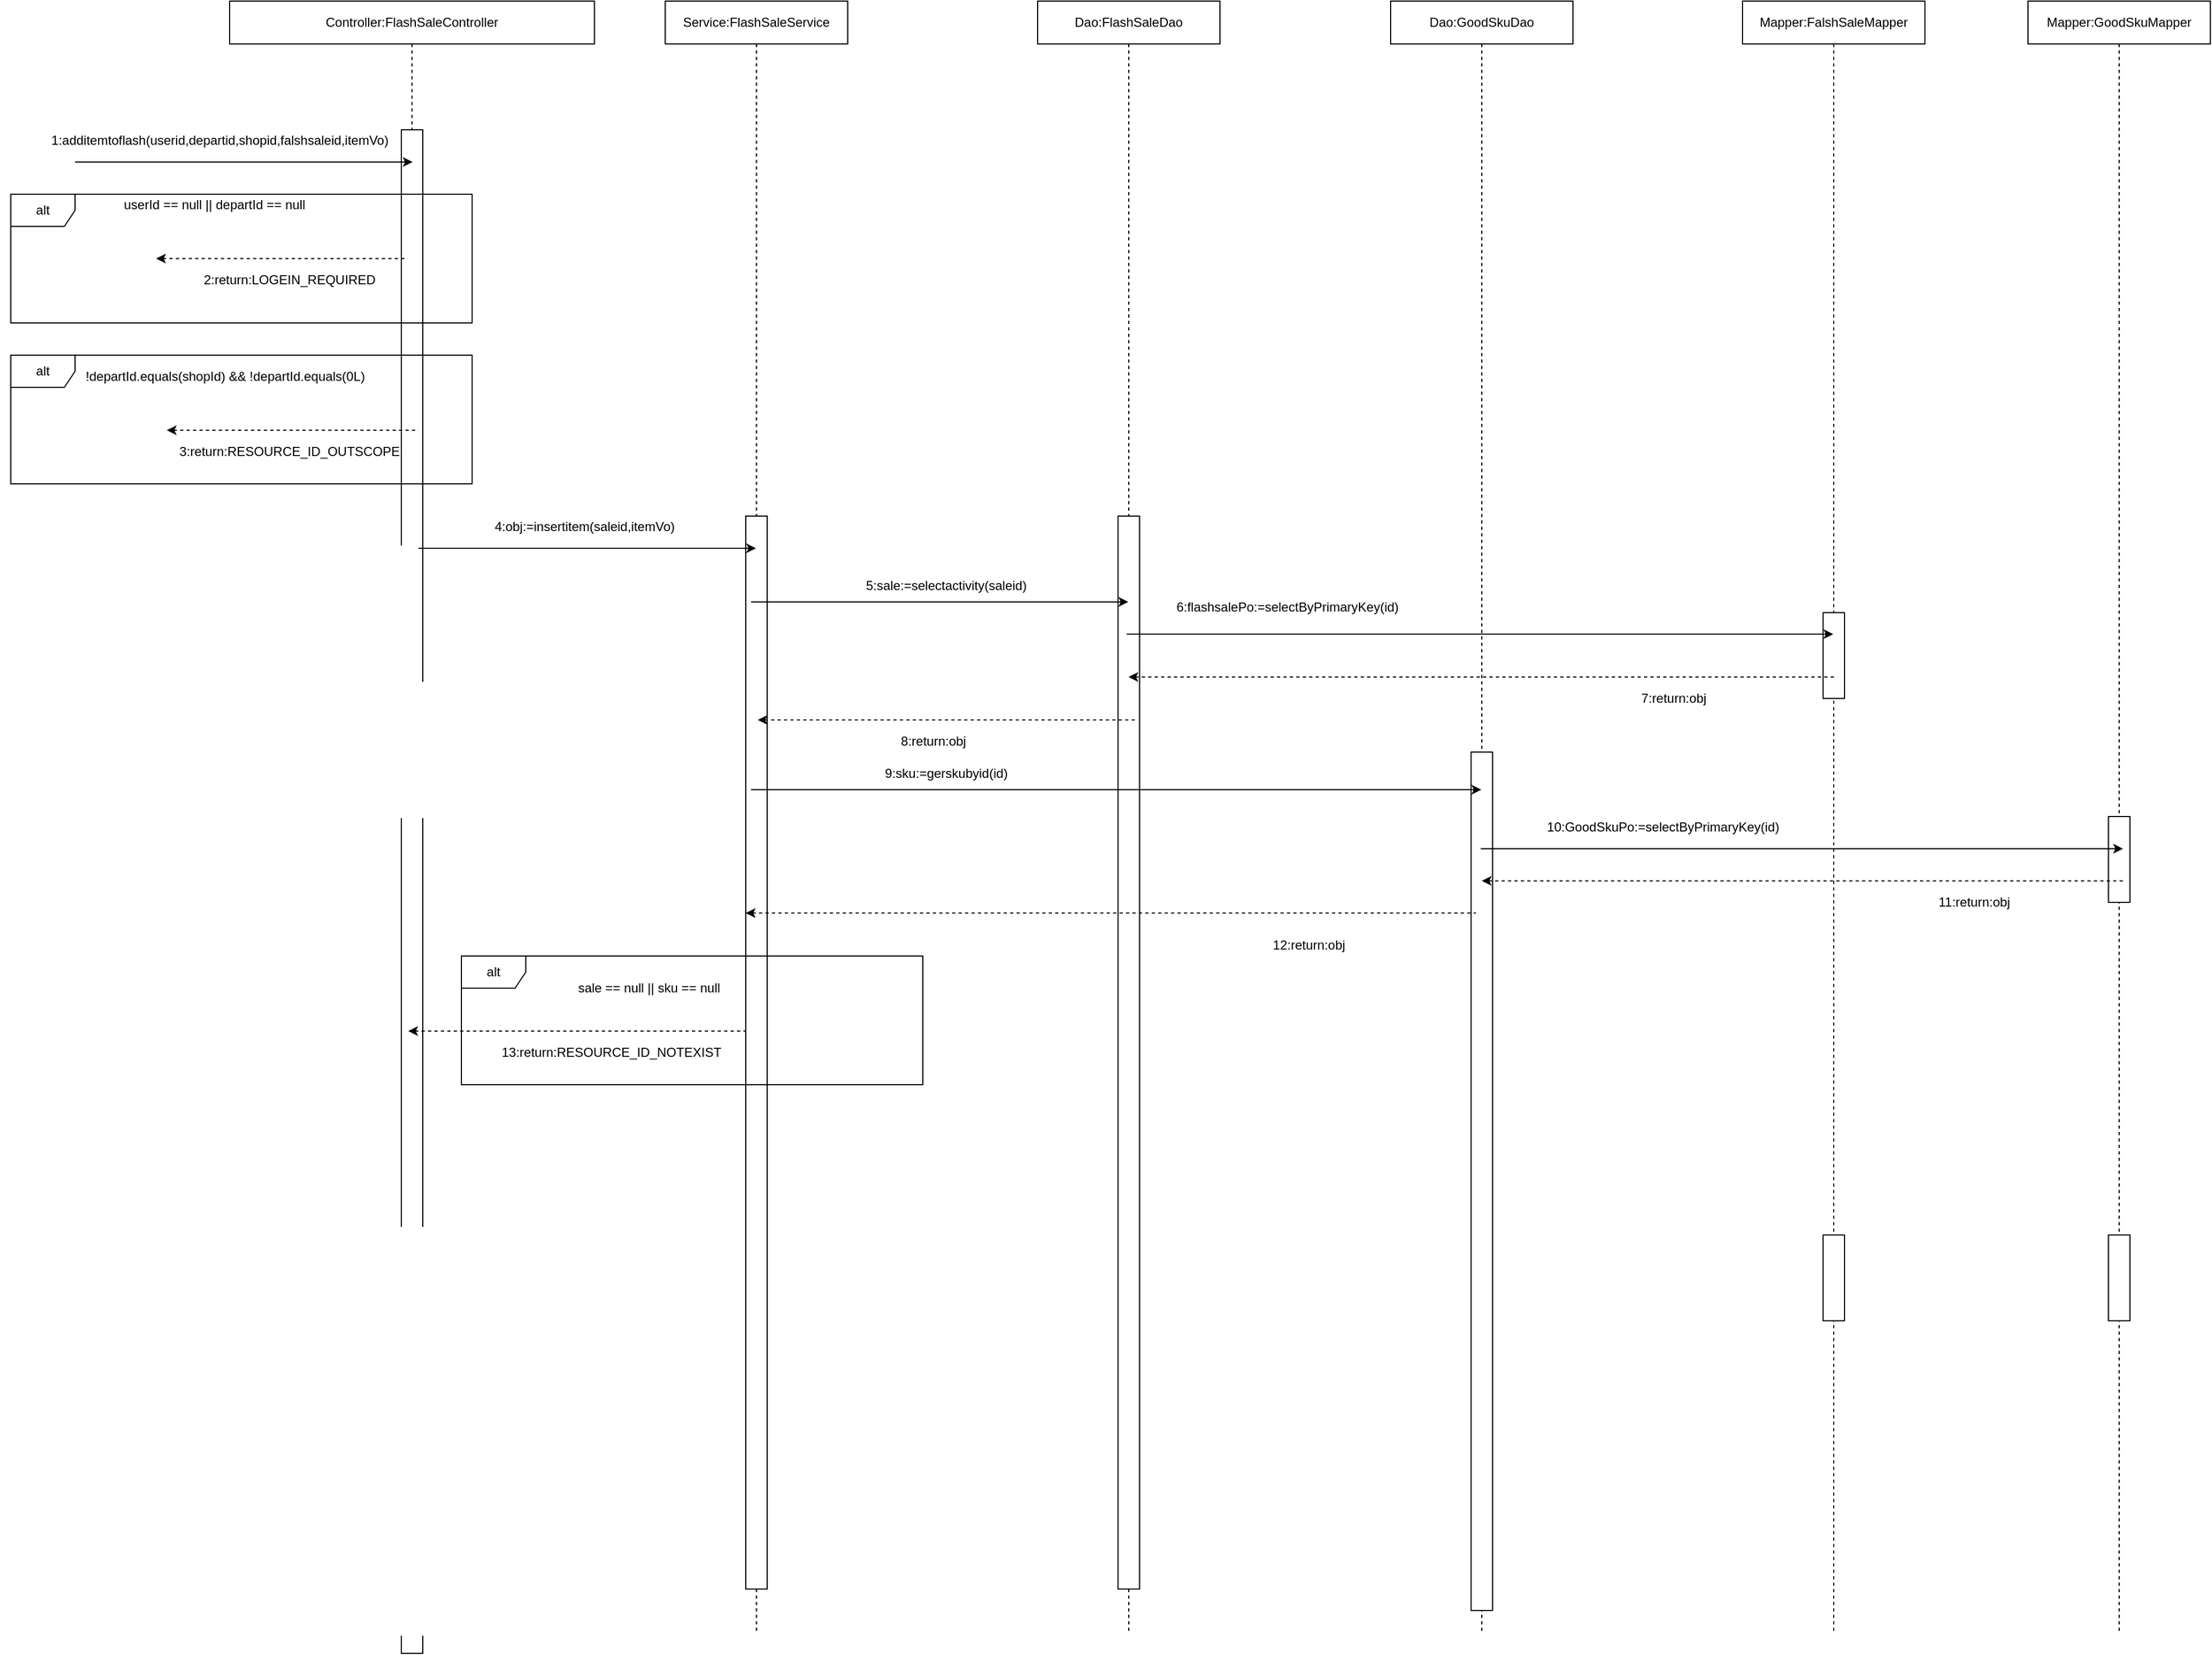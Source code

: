 <mxfile version="14.1.1" type="github">
  <diagram id="6f5KVJECECar6YocEBXC" name="Page-1">
    <mxGraphModel dx="3422" dy="1468" grid="1" gridSize="10" guides="1" tooltips="1" connect="1" arrows="1" fold="1" page="1" pageScale="1" pageWidth="827" pageHeight="1169" math="0" shadow="0">
      <root>
        <mxCell id="0" />
        <mxCell id="1" parent="0" />
        <mxCell id="zYojqFAb5I6xokVoxq5k-1" value="Controller:FlashSaleController" style="shape=umlLifeline;perimeter=lifelinePerimeter;whiteSpace=wrap;html=1;container=1;collapsible=0;recursiveResize=0;outlineConnect=0;" vertex="1" parent="1">
          <mxGeometry x="74" y="40" width="340" height="1520" as="geometry" />
        </mxCell>
        <mxCell id="zYojqFAb5I6xokVoxq5k-2" value="" style="rounded=0;whiteSpace=wrap;html=1;" vertex="1" parent="zYojqFAb5I6xokVoxq5k-1">
          <mxGeometry x="160" y="120" width="20" height="1420" as="geometry" />
        </mxCell>
        <mxCell id="zYojqFAb5I6xokVoxq5k-3" value="Service:FlashSaleService" style="shape=umlLifeline;perimeter=lifelinePerimeter;whiteSpace=wrap;html=1;container=1;collapsible=0;recursiveResize=0;outlineConnect=0;" vertex="1" parent="1">
          <mxGeometry x="480" y="40" width="170" height="1520" as="geometry" />
        </mxCell>
        <mxCell id="zYojqFAb5I6xokVoxq5k-4" value="Dao:FlashSaleDao" style="shape=umlLifeline;perimeter=lifelinePerimeter;whiteSpace=wrap;html=1;container=1;collapsible=0;recursiveResize=0;outlineConnect=0;" vertex="1" parent="1">
          <mxGeometry x="827" y="40" width="170" height="1520" as="geometry" />
        </mxCell>
        <mxCell id="zYojqFAb5I6xokVoxq5k-84" value="" style="rounded=0;whiteSpace=wrap;html=1;" vertex="1" parent="zYojqFAb5I6xokVoxq5k-4">
          <mxGeometry x="75" y="480" width="20" height="1000" as="geometry" />
        </mxCell>
        <mxCell id="zYojqFAb5I6xokVoxq5k-5" value="Mapper:FalshSaleMapper" style="shape=umlLifeline;perimeter=lifelinePerimeter;whiteSpace=wrap;html=1;container=1;collapsible=0;recursiveResize=0;outlineConnect=0;" vertex="1" parent="1">
          <mxGeometry x="1484" y="40" width="170" height="1520" as="geometry" />
        </mxCell>
        <mxCell id="zYojqFAb5I6xokVoxq5k-6" value="" style="rounded=0;whiteSpace=wrap;html=1;" vertex="1" parent="zYojqFAb5I6xokVoxq5k-5">
          <mxGeometry x="75" y="570" width="20" height="80" as="geometry" />
        </mxCell>
        <mxCell id="zYojqFAb5I6xokVoxq5k-7" value="" style="rounded=0;whiteSpace=wrap;html=1;" vertex="1" parent="zYojqFAb5I6xokVoxq5k-5">
          <mxGeometry x="75" y="1150" width="20" height="80" as="geometry" />
        </mxCell>
        <mxCell id="zYojqFAb5I6xokVoxq5k-8" value="" style="rounded=0;whiteSpace=wrap;html=1;" vertex="1" parent="1">
          <mxGeometry x="555" y="520" width="20" height="1000" as="geometry" />
        </mxCell>
        <mxCell id="zYojqFAb5I6xokVoxq5k-55" value="Dao:GoodSkuDao" style="shape=umlLifeline;perimeter=lifelinePerimeter;whiteSpace=wrap;html=1;container=1;collapsible=0;recursiveResize=0;outlineConnect=0;" vertex="1" parent="1">
          <mxGeometry x="1156" y="40" width="170" height="1520" as="geometry" />
        </mxCell>
        <mxCell id="zYojqFAb5I6xokVoxq5k-85" value="" style="rounded=0;whiteSpace=wrap;html=1;" vertex="1" parent="zYojqFAb5I6xokVoxq5k-55">
          <mxGeometry x="75" y="700" width="20" height="800" as="geometry" />
        </mxCell>
        <mxCell id="zYojqFAb5I6xokVoxq5k-56" value="Mapper:GoodSkuMapper" style="shape=umlLifeline;perimeter=lifelinePerimeter;whiteSpace=wrap;html=1;container=1;collapsible=0;recursiveResize=0;outlineConnect=0;" vertex="1" parent="1">
          <mxGeometry x="1750" y="40" width="170" height="1520" as="geometry" />
        </mxCell>
        <mxCell id="zYojqFAb5I6xokVoxq5k-57" value="" style="rounded=0;whiteSpace=wrap;html=1;" vertex="1" parent="zYojqFAb5I6xokVoxq5k-56">
          <mxGeometry x="75" y="760" width="20" height="80" as="geometry" />
        </mxCell>
        <mxCell id="zYojqFAb5I6xokVoxq5k-58" value="" style="rounded=0;whiteSpace=wrap;html=1;" vertex="1" parent="zYojqFAb5I6xokVoxq5k-56">
          <mxGeometry x="75" y="1150" width="20" height="80" as="geometry" />
        </mxCell>
        <mxCell id="zYojqFAb5I6xokVoxq5k-59" value="1:additemtoflash(userid,departid,shopid,falshsaleid,itemVo)" style="text;html=1;strokeColor=none;fillColor=none;align=center;verticalAlign=middle;whiteSpace=wrap;rounded=0;" vertex="1" parent="1">
          <mxGeometry x="-140" y="160" width="410" height="20" as="geometry" />
        </mxCell>
        <mxCell id="zYojqFAb5I6xokVoxq5k-60" value="" style="endArrow=classic;html=1;" edge="1" parent="1">
          <mxGeometry width="50" height="50" relative="1" as="geometry">
            <mxPoint x="-70" y="190" as="sourcePoint" />
            <mxPoint x="244.5" y="190" as="targetPoint" />
            <Array as="points">
              <mxPoint x="110" y="190" />
            </Array>
          </mxGeometry>
        </mxCell>
        <mxCell id="zYojqFAb5I6xokVoxq5k-61" value="" style="endArrow=none;html=1;dashed=1;startArrow=classic;startFill=1;endFill=0;" edge="1" parent="1">
          <mxGeometry width="50" height="50" relative="1" as="geometry">
            <mxPoint x="5.5" y="280" as="sourcePoint" />
            <mxPoint x="240" y="280" as="targetPoint" />
            <Array as="points">
              <mxPoint x="105.5" y="280" />
            </Array>
          </mxGeometry>
        </mxCell>
        <mxCell id="zYojqFAb5I6xokVoxq5k-62" value="2:return:LOGEIN_REQUIRED" style="text;html=1;strokeColor=none;fillColor=none;align=center;verticalAlign=middle;whiteSpace=wrap;rounded=0;" vertex="1" parent="1">
          <mxGeometry x="20" y="290" width="220" height="20" as="geometry" />
        </mxCell>
        <mxCell id="zYojqFAb5I6xokVoxq5k-63" value="alt" style="shape=umlFrame;whiteSpace=wrap;html=1;" vertex="1" parent="1">
          <mxGeometry x="-130" y="220" width="430" height="120" as="geometry" />
        </mxCell>
        <mxCell id="zYojqFAb5I6xokVoxq5k-64" value="userId == null || departId == null" style="text;html=1;strokeColor=none;fillColor=none;align=center;verticalAlign=middle;whiteSpace=wrap;rounded=0;" vertex="1" parent="1">
          <mxGeometry x="-95" y="220" width="310" height="20" as="geometry" />
        </mxCell>
        <mxCell id="zYojqFAb5I6xokVoxq5k-77" value="" style="endArrow=none;html=1;dashed=1;startArrow=classic;startFill=1;endFill=0;" edge="1" parent="1">
          <mxGeometry width="50" height="50" relative="1" as="geometry">
            <mxPoint x="15.5" y="440" as="sourcePoint" />
            <mxPoint x="250.0" y="440" as="targetPoint" />
            <Array as="points">
              <mxPoint x="115.5" y="440" />
            </Array>
          </mxGeometry>
        </mxCell>
        <mxCell id="zYojqFAb5I6xokVoxq5k-78" value="3:return:RESOURCE_ID_OUTSCOPE" style="text;html=1;strokeColor=none;fillColor=none;align=center;verticalAlign=middle;whiteSpace=wrap;rounded=0;" vertex="1" parent="1">
          <mxGeometry x="20" y="450" width="220" height="20" as="geometry" />
        </mxCell>
        <mxCell id="zYojqFAb5I6xokVoxq5k-79" value="alt" style="shape=umlFrame;whiteSpace=wrap;html=1;" vertex="1" parent="1">
          <mxGeometry x="-130" y="370" width="430" height="120" as="geometry" />
        </mxCell>
        <mxCell id="zYojqFAb5I6xokVoxq5k-80" value="!departId.equals(shopId) &amp;amp;&amp;amp; !departId.equals(0L)" style="text;html=1;strokeColor=none;fillColor=none;align=center;verticalAlign=middle;whiteSpace=wrap;rounded=0;" vertex="1" parent="1">
          <mxGeometry x="-85" y="380" width="310" height="20" as="geometry" />
        </mxCell>
        <mxCell id="zYojqFAb5I6xokVoxq5k-81" value="" style="endArrow=classic;html=1;" edge="1" parent="1">
          <mxGeometry width="50" height="50" relative="1" as="geometry">
            <mxPoint x="250" y="550" as="sourcePoint" />
            <mxPoint x="564.5" y="550" as="targetPoint" />
            <Array as="points">
              <mxPoint x="430" y="550" />
            </Array>
          </mxGeometry>
        </mxCell>
        <mxCell id="zYojqFAb5I6xokVoxq5k-82" value="4:obj:=insertitem(saleid,itemVo)" style="text;html=1;strokeColor=none;fillColor=none;align=center;verticalAlign=middle;whiteSpace=wrap;rounded=0;" vertex="1" parent="1">
          <mxGeometry x="320" y="520" width="170" height="20" as="geometry" />
        </mxCell>
        <mxCell id="zYojqFAb5I6xokVoxq5k-83" value="" style="endArrow=classic;html=1;" edge="1" parent="1" target="zYojqFAb5I6xokVoxq5k-4">
          <mxGeometry width="50" height="50" relative="1" as="geometry">
            <mxPoint x="560.0" y="600" as="sourcePoint" />
            <mxPoint x="874.5" y="600" as="targetPoint" />
            <Array as="points">
              <mxPoint x="740" y="600" />
            </Array>
          </mxGeometry>
        </mxCell>
        <mxCell id="zYojqFAb5I6xokVoxq5k-86" value="5:sale:=selectactivity(saleid)" style="text;html=1;strokeColor=none;fillColor=none;align=center;verticalAlign=middle;whiteSpace=wrap;rounded=0;" vertex="1" parent="1">
          <mxGeometry x="657" y="575" width="170" height="20" as="geometry" />
        </mxCell>
        <mxCell id="zYojqFAb5I6xokVoxq5k-87" value="" style="endArrow=classic;html=1;" edge="1" parent="1" target="zYojqFAb5I6xokVoxq5k-5">
          <mxGeometry width="50" height="50" relative="1" as="geometry">
            <mxPoint x="910" y="630" as="sourcePoint" />
            <mxPoint x="1261.5" y="630" as="targetPoint" />
            <Array as="points">
              <mxPoint x="1090" y="630" />
            </Array>
          </mxGeometry>
        </mxCell>
        <mxCell id="zYojqFAb5I6xokVoxq5k-88" value="6:flashsalePo:=selectByPrimaryKey(id)" style="text;html=1;strokeColor=none;fillColor=none;align=center;verticalAlign=middle;whiteSpace=wrap;rounded=0;" vertex="1" parent="1">
          <mxGeometry x="940" y="595" width="240" height="20" as="geometry" />
        </mxCell>
        <mxCell id="zYojqFAb5I6xokVoxq5k-89" value="" style="endArrow=none;html=1;dashed=1;startArrow=classic;startFill=1;endFill=0;" edge="1" parent="1">
          <mxGeometry width="50" height="50" relative="1" as="geometry">
            <mxPoint x="911.75" y="670" as="sourcePoint" />
            <mxPoint x="1570.25" y="670" as="targetPoint" />
            <Array as="points">
              <mxPoint x="1091.75" y="670" />
            </Array>
          </mxGeometry>
        </mxCell>
        <mxCell id="zYojqFAb5I6xokVoxq5k-90" value="7:return:obj" style="text;html=1;strokeColor=none;fillColor=none;align=center;verticalAlign=middle;whiteSpace=wrap;rounded=0;" vertex="1" parent="1">
          <mxGeometry x="1300" y="680" width="240" height="20" as="geometry" />
        </mxCell>
        <mxCell id="zYojqFAb5I6xokVoxq5k-92" value="" style="endArrow=none;html=1;startArrow=classic;startFill=1;endFill=0;dashed=1;" edge="1" parent="1">
          <mxGeometry width="50" height="50" relative="1" as="geometry">
            <mxPoint x="566.25" y="710" as="sourcePoint" />
            <mxPoint x="917.75" y="710" as="targetPoint" />
            <Array as="points">
              <mxPoint x="746.25" y="710" />
            </Array>
          </mxGeometry>
        </mxCell>
        <mxCell id="zYojqFAb5I6xokVoxq5k-93" value="8:return:obj" style="text;html=1;strokeColor=none;fillColor=none;align=center;verticalAlign=middle;whiteSpace=wrap;rounded=0;" vertex="1" parent="1">
          <mxGeometry x="610" y="720" width="240" height="20" as="geometry" />
        </mxCell>
        <mxCell id="zYojqFAb5I6xokVoxq5k-94" value="" style="endArrow=classic;html=1;" edge="1" parent="1" target="zYojqFAb5I6xokVoxq5k-55">
          <mxGeometry width="50" height="50" relative="1" as="geometry">
            <mxPoint x="560" y="775" as="sourcePoint" />
            <mxPoint x="911.5" y="775" as="targetPoint" />
            <Array as="points">
              <mxPoint x="740" y="775" />
            </Array>
          </mxGeometry>
        </mxCell>
        <mxCell id="zYojqFAb5I6xokVoxq5k-95" value="9:sku:=gerskubyid(id)" style="text;html=1;strokeColor=none;fillColor=none;align=center;verticalAlign=middle;whiteSpace=wrap;rounded=0;" vertex="1" parent="1">
          <mxGeometry x="657" y="750" width="170" height="20" as="geometry" />
        </mxCell>
        <mxCell id="zYojqFAb5I6xokVoxq5k-96" value="" style="endArrow=classic;html=1;" edge="1" parent="1">
          <mxGeometry width="50" height="50" relative="1" as="geometry">
            <mxPoint x="1240" y="830" as="sourcePoint" />
            <mxPoint x="1838.5" y="830" as="targetPoint" />
            <Array as="points">
              <mxPoint x="1360" y="830" />
            </Array>
          </mxGeometry>
        </mxCell>
        <mxCell id="zYojqFAb5I6xokVoxq5k-97" value="10:GoodSkuPo:=selectByPrimaryKey(id)" style="text;html=1;strokeColor=none;fillColor=none;align=center;verticalAlign=middle;whiteSpace=wrap;rounded=0;" vertex="1" parent="1">
          <mxGeometry x="1290" y="800" width="240" height="20" as="geometry" />
        </mxCell>
        <mxCell id="zYojqFAb5I6xokVoxq5k-98" value="" style="endArrow=none;html=1;startArrow=classic;startFill=1;dashed=1;endFill=0;" edge="1" parent="1">
          <mxGeometry width="50" height="50" relative="1" as="geometry">
            <mxPoint x="1241" y="860" as="sourcePoint" />
            <mxPoint x="1839.5" y="860" as="targetPoint" />
            <Array as="points">
              <mxPoint x="1361" y="860" />
            </Array>
          </mxGeometry>
        </mxCell>
        <mxCell id="zYojqFAb5I6xokVoxq5k-99" value="11:return:obj" style="text;html=1;strokeColor=none;fillColor=none;align=center;verticalAlign=middle;whiteSpace=wrap;rounded=0;" vertex="1" parent="1">
          <mxGeometry x="1580" y="870" width="240" height="20" as="geometry" />
        </mxCell>
        <mxCell id="zYojqFAb5I6xokVoxq5k-100" value="" style="endArrow=none;html=1;startArrow=classic;startFill=1;endFill=0;dashed=1;" edge="1" parent="1">
          <mxGeometry width="50" height="50" relative="1" as="geometry">
            <mxPoint x="555" y="890" as="sourcePoint" />
            <mxPoint x="1235.5" y="890" as="targetPoint" />
            <Array as="points">
              <mxPoint x="735" y="890" />
            </Array>
          </mxGeometry>
        </mxCell>
        <mxCell id="zYojqFAb5I6xokVoxq5k-101" value="12:return:obj" style="text;html=1;strokeColor=none;fillColor=none;align=center;verticalAlign=middle;whiteSpace=wrap;rounded=0;" vertex="1" parent="1">
          <mxGeometry x="960" y="910" width="240" height="20" as="geometry" />
        </mxCell>
        <mxCell id="zYojqFAb5I6xokVoxq5k-102" value="sale == null || sku == null" style="text;html=1;strokeColor=none;fillColor=none;align=center;verticalAlign=middle;whiteSpace=wrap;rounded=0;" vertex="1" parent="1">
          <mxGeometry x="390" y="950" width="150" height="20" as="geometry" />
        </mxCell>
        <mxCell id="zYojqFAb5I6xokVoxq5k-103" value="13:return:RESOURCE_ID_NOTEXIST" style="text;html=1;strokeColor=none;fillColor=none;align=center;verticalAlign=middle;whiteSpace=wrap;rounded=0;" vertex="1" parent="1">
          <mxGeometry x="310" y="1010" width="240" height="20" as="geometry" />
        </mxCell>
        <mxCell id="zYojqFAb5I6xokVoxq5k-107" value="" style="endArrow=none;html=1;startArrow=classic;startFill=1;endFill=0;dashed=1;" edge="1" parent="1">
          <mxGeometry width="50" height="50" relative="1" as="geometry">
            <mxPoint x="240.5" y="1000" as="sourcePoint" />
            <mxPoint x="555" y="1000" as="targetPoint" />
            <Array as="points">
              <mxPoint x="420.5" y="1000" />
            </Array>
          </mxGeometry>
        </mxCell>
        <mxCell id="zYojqFAb5I6xokVoxq5k-110" value="alt" style="shape=umlFrame;whiteSpace=wrap;html=1;" vertex="1" parent="1">
          <mxGeometry x="290" y="930" width="430" height="120" as="geometry" />
        </mxCell>
      </root>
    </mxGraphModel>
  </diagram>
</mxfile>
